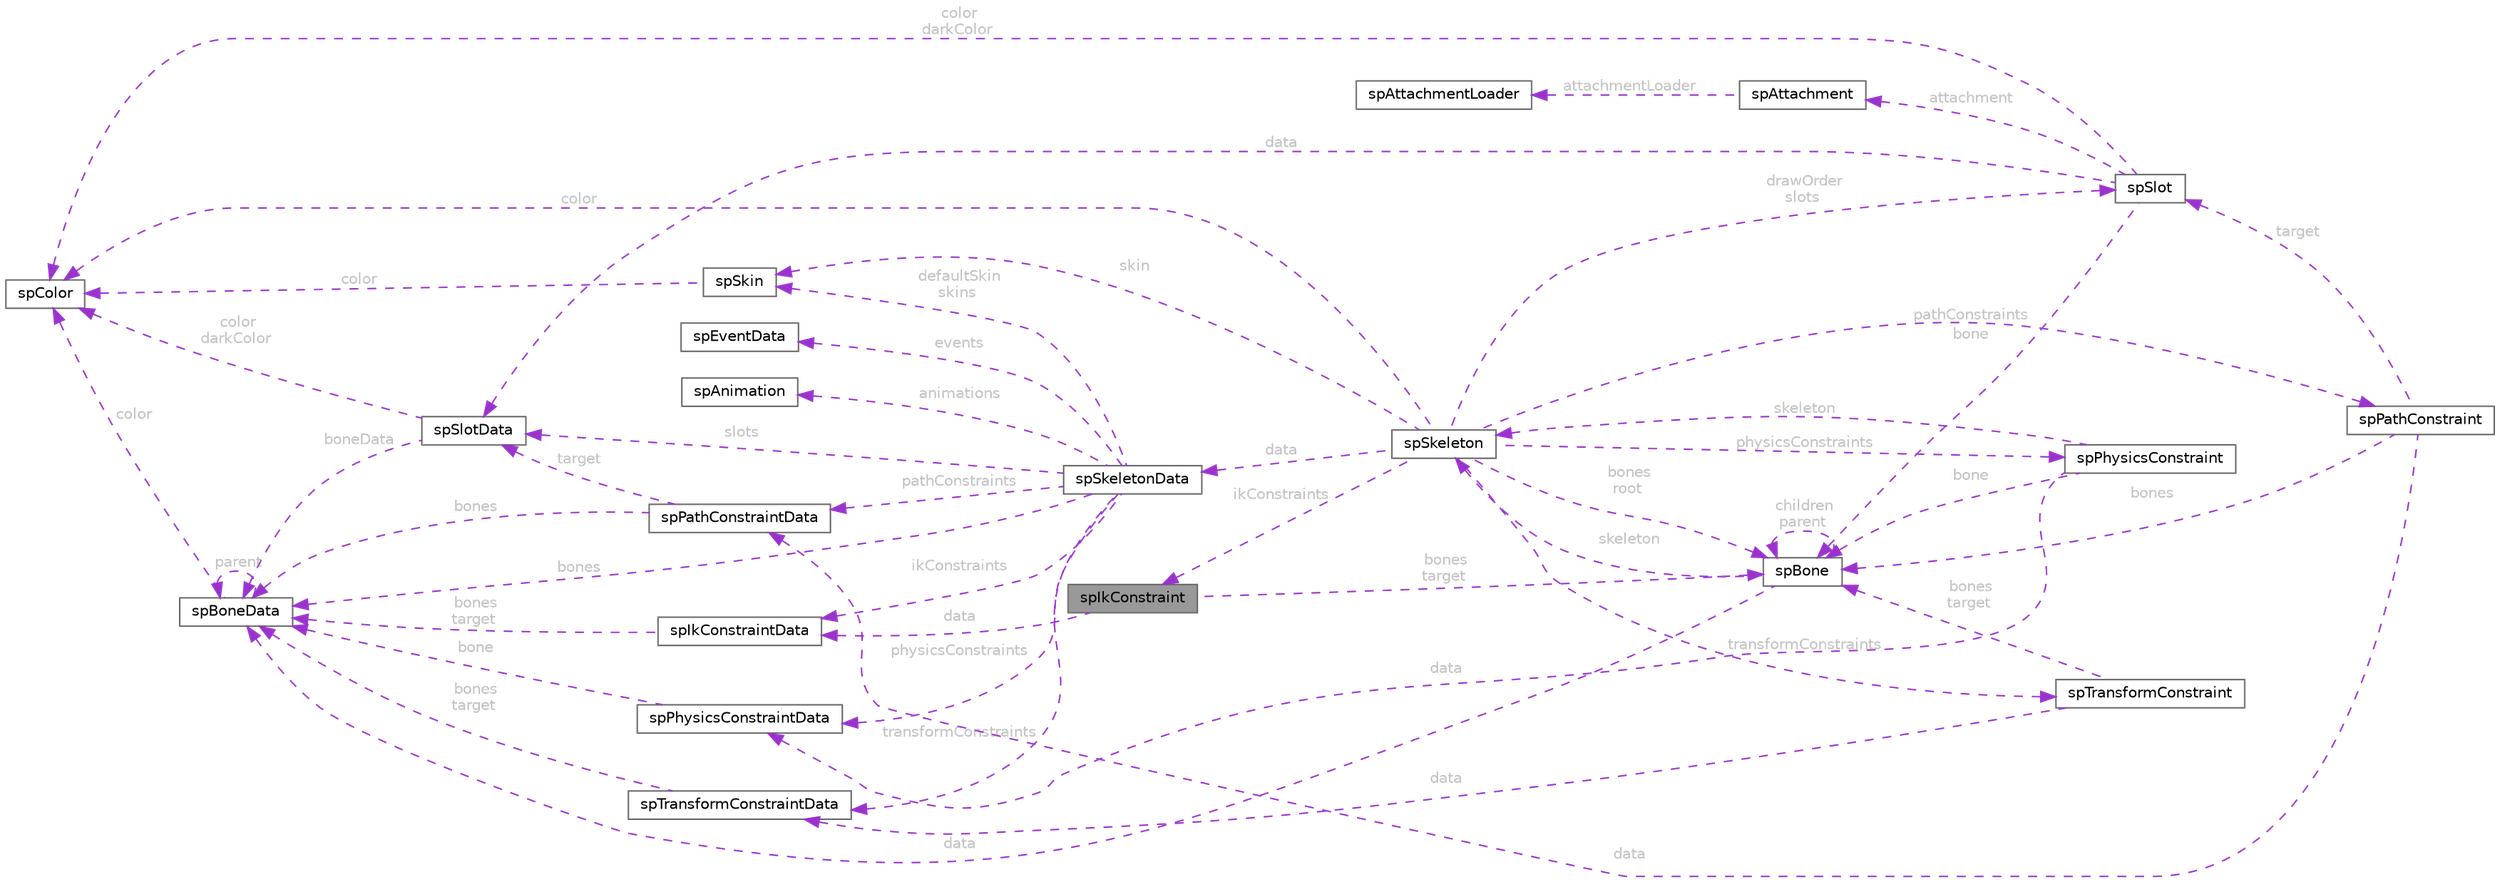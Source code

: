 digraph "spIkConstraint"
{
 // LATEX_PDF_SIZE
  bgcolor="transparent";
  edge [fontname=Helvetica,fontsize=10,labelfontname=Helvetica,labelfontsize=10];
  node [fontname=Helvetica,fontsize=10,shape=box,height=0.2,width=0.4];
  rankdir="LR";
  Node1 [id="Node000001",label="spIkConstraint",height=0.2,width=0.4,color="gray40", fillcolor="grey60", style="filled", fontcolor="black",tooltip=" "];
  Node2 -> Node1 [id="edge1_Node000001_Node000002",dir="back",color="darkorchid3",style="dashed",tooltip=" ",label=" data",fontcolor="grey" ];
  Node2 [id="Node000002",label="spIkConstraintData",height=0.2,width=0.4,color="gray40", fillcolor="white", style="filled",URL="$structsp_ik_constraint_data.html",tooltip=" "];
  Node3 -> Node2 [id="edge2_Node000002_Node000003",dir="back",color="darkorchid3",style="dashed",tooltip=" ",label=" bones\ntarget",fontcolor="grey" ];
  Node3 [id="Node000003",label="spBoneData",height=0.2,width=0.4,color="gray40", fillcolor="white", style="filled",URL="$structsp_bone_data.html",tooltip=" "];
  Node3 -> Node3 [id="edge3_Node000003_Node000003",dir="back",color="darkorchid3",style="dashed",tooltip=" ",label=" parent",fontcolor="grey" ];
  Node4 -> Node3 [id="edge4_Node000003_Node000004",dir="back",color="darkorchid3",style="dashed",tooltip=" ",label=" color",fontcolor="grey" ];
  Node4 [id="Node000004",label="spColor",height=0.2,width=0.4,color="gray40", fillcolor="white", style="filled",URL="$structsp_color.html",tooltip=" "];
  Node5 -> Node1 [id="edge5_Node000001_Node000005",dir="back",color="darkorchid3",style="dashed",tooltip=" ",label=" bones\ntarget",fontcolor="grey" ];
  Node5 [id="Node000005",label="spBone",height=0.2,width=0.4,color="gray40", fillcolor="white", style="filled",URL="$structsp_bone.html",tooltip=" "];
  Node3 -> Node5 [id="edge6_Node000005_Node000003",dir="back",color="darkorchid3",style="dashed",tooltip=" ",label=" data",fontcolor="grey" ];
  Node6 -> Node5 [id="edge7_Node000005_Node000006",dir="back",color="darkorchid3",style="dashed",tooltip=" ",label=" skeleton",fontcolor="grey" ];
  Node6 [id="Node000006",label="spSkeleton",height=0.2,width=0.4,color="gray40", fillcolor="white", style="filled",URL="$structsp_skeleton.html",tooltip=" "];
  Node7 -> Node6 [id="edge8_Node000006_Node000007",dir="back",color="darkorchid3",style="dashed",tooltip=" ",label=" data",fontcolor="grey" ];
  Node7 [id="Node000007",label="spSkeletonData",height=0.2,width=0.4,color="gray40", fillcolor="white", style="filled",URL="$structsp_skeleton_data.html",tooltip=" "];
  Node3 -> Node7 [id="edge9_Node000007_Node000003",dir="back",color="darkorchid3",style="dashed",tooltip=" ",label=" bones",fontcolor="grey" ];
  Node8 -> Node7 [id="edge10_Node000007_Node000008",dir="back",color="darkorchid3",style="dashed",tooltip=" ",label=" slots",fontcolor="grey" ];
  Node8 [id="Node000008",label="spSlotData",height=0.2,width=0.4,color="gray40", fillcolor="white", style="filled",URL="$structsp_slot_data.html",tooltip=" "];
  Node3 -> Node8 [id="edge11_Node000008_Node000003",dir="back",color="darkorchid3",style="dashed",tooltip=" ",label=" boneData",fontcolor="grey" ];
  Node4 -> Node8 [id="edge12_Node000008_Node000004",dir="back",color="darkorchid3",style="dashed",tooltip=" ",label=" color\ndarkColor",fontcolor="grey" ];
  Node9 -> Node7 [id="edge13_Node000007_Node000009",dir="back",color="darkorchid3",style="dashed",tooltip=" ",label=" defaultSkin\nskins",fontcolor="grey" ];
  Node9 [id="Node000009",label="spSkin",height=0.2,width=0.4,color="gray40", fillcolor="white", style="filled",URL="$structsp_skin.html",tooltip=" "];
  Node4 -> Node9 [id="edge14_Node000009_Node000004",dir="back",color="darkorchid3",style="dashed",tooltip=" ",label=" color",fontcolor="grey" ];
  Node10 -> Node7 [id="edge15_Node000007_Node000010",dir="back",color="darkorchid3",style="dashed",tooltip=" ",label=" events",fontcolor="grey" ];
  Node10 [id="Node000010",label="spEventData",height=0.2,width=0.4,color="gray40", fillcolor="white", style="filled",URL="$structsp_event_data.html",tooltip=" "];
  Node11 -> Node7 [id="edge16_Node000007_Node000011",dir="back",color="darkorchid3",style="dashed",tooltip=" ",label=" animations",fontcolor="grey" ];
  Node11 [id="Node000011",label="spAnimation",height=0.2,width=0.4,color="gray40", fillcolor="white", style="filled",URL="$structsp_animation.html",tooltip=" "];
  Node2 -> Node7 [id="edge17_Node000007_Node000002",dir="back",color="darkorchid3",style="dashed",tooltip=" ",label=" ikConstraints",fontcolor="grey" ];
  Node12 -> Node7 [id="edge18_Node000007_Node000012",dir="back",color="darkorchid3",style="dashed",tooltip=" ",label=" transformConstraints",fontcolor="grey" ];
  Node12 [id="Node000012",label="spTransformConstraintData",height=0.2,width=0.4,color="gray40", fillcolor="white", style="filled",URL="$structsp_transform_constraint_data.html",tooltip=" "];
  Node3 -> Node12 [id="edge19_Node000012_Node000003",dir="back",color="darkorchid3",style="dashed",tooltip=" ",label=" bones\ntarget",fontcolor="grey" ];
  Node13 -> Node7 [id="edge20_Node000007_Node000013",dir="back",color="darkorchid3",style="dashed",tooltip=" ",label=" pathConstraints",fontcolor="grey" ];
  Node13 [id="Node000013",label="spPathConstraintData",height=0.2,width=0.4,color="gray40", fillcolor="white", style="filled",URL="$structsp_path_constraint_data.html",tooltip=" "];
  Node3 -> Node13 [id="edge21_Node000013_Node000003",dir="back",color="darkorchid3",style="dashed",tooltip=" ",label=" bones",fontcolor="grey" ];
  Node8 -> Node13 [id="edge22_Node000013_Node000008",dir="back",color="darkorchid3",style="dashed",tooltip=" ",label=" target",fontcolor="grey" ];
  Node14 -> Node7 [id="edge23_Node000007_Node000014",dir="back",color="darkorchid3",style="dashed",tooltip=" ",label=" physicsConstraints",fontcolor="grey" ];
  Node14 [id="Node000014",label="spPhysicsConstraintData",height=0.2,width=0.4,color="gray40", fillcolor="white", style="filled",URL="$structsp_physics_constraint_data.html",tooltip=" "];
  Node3 -> Node14 [id="edge24_Node000014_Node000003",dir="back",color="darkorchid3",style="dashed",tooltip=" ",label=" bone",fontcolor="grey" ];
  Node5 -> Node6 [id="edge25_Node000006_Node000005",dir="back",color="darkorchid3",style="dashed",tooltip=" ",label=" bones\nroot",fontcolor="grey" ];
  Node15 -> Node6 [id="edge26_Node000006_Node000015",dir="back",color="darkorchid3",style="dashed",tooltip=" ",label=" drawOrder\nslots",fontcolor="grey" ];
  Node15 [id="Node000015",label="spSlot",height=0.2,width=0.4,color="gray40", fillcolor="white", style="filled",URL="$structsp_slot.html",tooltip=" "];
  Node8 -> Node15 [id="edge27_Node000015_Node000008",dir="back",color="darkorchid3",style="dashed",tooltip=" ",label=" data",fontcolor="grey" ];
  Node5 -> Node15 [id="edge28_Node000015_Node000005",dir="back",color="darkorchid3",style="dashed",tooltip=" ",label=" bone",fontcolor="grey" ];
  Node4 -> Node15 [id="edge29_Node000015_Node000004",dir="back",color="darkorchid3",style="dashed",tooltip=" ",label=" color\ndarkColor",fontcolor="grey" ];
  Node16 -> Node15 [id="edge30_Node000015_Node000016",dir="back",color="darkorchid3",style="dashed",tooltip=" ",label=" attachment",fontcolor="grey" ];
  Node16 [id="Node000016",label="spAttachment",height=0.2,width=0.4,color="gray40", fillcolor="white", style="filled",URL="$structsp_attachment.html",tooltip=" "];
  Node17 -> Node16 [id="edge31_Node000016_Node000017",dir="back",color="darkorchid3",style="dashed",tooltip=" ",label=" attachmentLoader",fontcolor="grey" ];
  Node17 [id="Node000017",label="spAttachmentLoader",height=0.2,width=0.4,color="gray40", fillcolor="white", style="filled",URL="$structsp_attachment_loader.html",tooltip=" "];
  Node1 -> Node6 [id="edge32_Node000006_Node000001",dir="back",color="darkorchid3",style="dashed",tooltip=" ",label=" ikConstraints",fontcolor="grey" ];
  Node18 -> Node6 [id="edge33_Node000006_Node000018",dir="back",color="darkorchid3",style="dashed",tooltip=" ",label=" transformConstraints",fontcolor="grey" ];
  Node18 [id="Node000018",label="spTransformConstraint",height=0.2,width=0.4,color="gray40", fillcolor="white", style="filled",URL="$structsp_transform_constraint.html",tooltip=" "];
  Node12 -> Node18 [id="edge34_Node000018_Node000012",dir="back",color="darkorchid3",style="dashed",tooltip=" ",label=" data",fontcolor="grey" ];
  Node5 -> Node18 [id="edge35_Node000018_Node000005",dir="back",color="darkorchid3",style="dashed",tooltip=" ",label=" bones\ntarget",fontcolor="grey" ];
  Node19 -> Node6 [id="edge36_Node000006_Node000019",dir="back",color="darkorchid3",style="dashed",tooltip=" ",label=" pathConstraints",fontcolor="grey" ];
  Node19 [id="Node000019",label="spPathConstraint",height=0.2,width=0.4,color="gray40", fillcolor="white", style="filled",URL="$structsp_path_constraint.html",tooltip=" "];
  Node13 -> Node19 [id="edge37_Node000019_Node000013",dir="back",color="darkorchid3",style="dashed",tooltip=" ",label=" data",fontcolor="grey" ];
  Node5 -> Node19 [id="edge38_Node000019_Node000005",dir="back",color="darkorchid3",style="dashed",tooltip=" ",label=" bones",fontcolor="grey" ];
  Node15 -> Node19 [id="edge39_Node000019_Node000015",dir="back",color="darkorchid3",style="dashed",tooltip=" ",label=" target",fontcolor="grey" ];
  Node20 -> Node6 [id="edge40_Node000006_Node000020",dir="back",color="darkorchid3",style="dashed",tooltip=" ",label=" physicsConstraints",fontcolor="grey" ];
  Node20 [id="Node000020",label="spPhysicsConstraint",height=0.2,width=0.4,color="gray40", fillcolor="white", style="filled",URL="$structsp_physics_constraint.html",tooltip=" "];
  Node14 -> Node20 [id="edge41_Node000020_Node000014",dir="back",color="darkorchid3",style="dashed",tooltip=" ",label=" data",fontcolor="grey" ];
  Node5 -> Node20 [id="edge42_Node000020_Node000005",dir="back",color="darkorchid3",style="dashed",tooltip=" ",label=" bone",fontcolor="grey" ];
  Node6 -> Node20 [id="edge43_Node000020_Node000006",dir="back",color="darkorchid3",style="dashed",tooltip=" ",label=" skeleton",fontcolor="grey" ];
  Node9 -> Node6 [id="edge44_Node000006_Node000009",dir="back",color="darkorchid3",style="dashed",tooltip=" ",label=" skin",fontcolor="grey" ];
  Node4 -> Node6 [id="edge45_Node000006_Node000004",dir="back",color="darkorchid3",style="dashed",tooltip=" ",label=" color",fontcolor="grey" ];
  Node5 -> Node5 [id="edge46_Node000005_Node000005",dir="back",color="darkorchid3",style="dashed",tooltip=" ",label=" children\nparent",fontcolor="grey" ];
}

